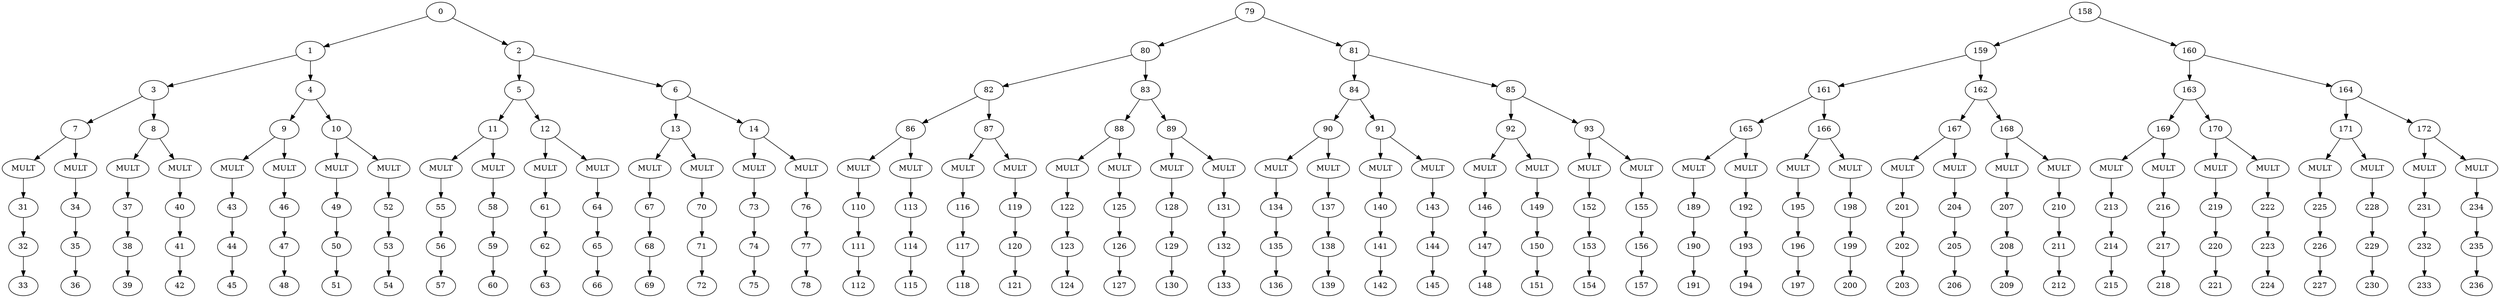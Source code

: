 strict digraph  {
0;
1;
2;
3;
4;
5;
6;
7;
8;
9;
10;
11;
12;
13;
14;
15[label=MULT];
16[label=MULT];
17[label=MULT];
18[label=MULT];
19[label=MULT];
20[label=MULT];
21[label=MULT];
22[label=MULT];
23[label=MULT];
24[label=MULT];
25[label=MULT];
26[label=MULT];
27[label=MULT];
28[label=MULT];
29[label=MULT];
30[label=MULT];
31;
32;
33;
34;
35;
36;
37;
38;
39;
40;
41;
42;
43;
44;
45;
46;
47;
48;
49;
50;
51;
52;
53;
54;
55;
56;
57;
58;
59;
60;
61;
62;
63;
64;
65;
66;
67;
68;
69;
70;
71;
72;
73;
74;
75;
76;
77;
78;
79;
80;
81;
82;
83;
84;
85;
86;
87;
88;
89;
90;
91;
92;
93;
94[label=MULT];
95[label=MULT];
96[label=MULT];
97[label=MULT];
98[label=MULT];
99[label=MULT];
100[label=MULT];
101[label=MULT];
102[label=MULT];
103[label=MULT];
104[label=MULT];
105[label=MULT];
106[label=MULT];
107[label=MULT];
108[label=MULT];
109[label=MULT];
110;
111;
112;
113;
114;
115;
116;
117;
118;
119;
120;
121;
122;
123;
124;
125;
126;
127;
128;
129;
130;
131;
132;
133;
134;
135;
136;
137;
138;
139;
140;
141;
142;
143;
144;
145;
146;
147;
148;
149;
150;
151;
152;
153;
154;
155;
156;
157;
158;
159;
160;
161;
162;
163;
164;
165;
166;
167;
168;
169;
170;
171;
172;
173[label=MULT];
174[label=MULT];
175[label=MULT];
176[label=MULT];
177[label=MULT];
178[label=MULT];
179[label=MULT];
180[label=MULT];
181[label=MULT];
182[label=MULT];
183[label=MULT];
184[label=MULT];
185[label=MULT];
186[label=MULT];
187[label=MULT];
188[label=MULT];
189;
190;
191;
192;
193;
194;
195;
196;
197;
198;
199;
200;
201;
202;
203;
204;
205;
206;
207;
208;
209;
210;
211;
212;
213;
214;
215;
216;
217;
218;
219;
220;
221;
222;
223;
224;
225;
226;
227;
228;
229;
230;
231;
232;
233;
234;
235;
236;
0 -> 1;
0 -> 2;
1 -> 3;
1 -> 4;
2 -> 5;
2 -> 6;
3 -> 7;
3 -> 8;
4 -> 9;
4 -> 10;
5 -> 11;
5 -> 12;
6 -> 13;
6 -> 14;
7 -> 15;
7 -> 16;
8 -> 17;
8 -> 18;
9 -> 19;
9 -> 20;
10 -> 21;
10 -> 22;
11 -> 23;
11 -> 24;
12 -> 25;
12 -> 26;
13 -> 27;
13 -> 28;
14 -> 29;
14 -> 30;
15 -> 31;
16 -> 34;
17 -> 37;
18 -> 40;
19 -> 43;
20 -> 46;
21 -> 49;
22 -> 52;
23 -> 55;
24 -> 58;
25 -> 61;
26 -> 64;
27 -> 67;
28 -> 70;
29 -> 73;
30 -> 76;
31 -> 32;
32 -> 33;
34 -> 35;
35 -> 36;
37 -> 38;
38 -> 39;
40 -> 41;
41 -> 42;
43 -> 44;
44 -> 45;
46 -> 47;
47 -> 48;
49 -> 50;
50 -> 51;
52 -> 53;
53 -> 54;
55 -> 56;
56 -> 57;
58 -> 59;
59 -> 60;
61 -> 62;
62 -> 63;
64 -> 65;
65 -> 66;
67 -> 68;
68 -> 69;
70 -> 71;
71 -> 72;
73 -> 74;
74 -> 75;
76 -> 77;
77 -> 78;
79 -> 80;
79 -> 81;
80 -> 82;
80 -> 83;
81 -> 84;
81 -> 85;
82 -> 86;
82 -> 87;
83 -> 88;
83 -> 89;
84 -> 90;
84 -> 91;
85 -> 92;
85 -> 93;
86 -> 94;
86 -> 95;
87 -> 96;
87 -> 97;
88 -> 98;
88 -> 99;
89 -> 100;
89 -> 101;
90 -> 102;
90 -> 103;
91 -> 104;
91 -> 105;
92 -> 106;
92 -> 107;
93 -> 108;
93 -> 109;
94 -> 110;
95 -> 113;
96 -> 116;
97 -> 119;
98 -> 122;
99 -> 125;
100 -> 128;
101 -> 131;
102 -> 134;
103 -> 137;
104 -> 140;
105 -> 143;
106 -> 146;
107 -> 149;
108 -> 152;
109 -> 155;
110 -> 111;
111 -> 112;
113 -> 114;
114 -> 115;
116 -> 117;
117 -> 118;
119 -> 120;
120 -> 121;
122 -> 123;
123 -> 124;
125 -> 126;
126 -> 127;
128 -> 129;
129 -> 130;
131 -> 132;
132 -> 133;
134 -> 135;
135 -> 136;
137 -> 138;
138 -> 139;
140 -> 141;
141 -> 142;
143 -> 144;
144 -> 145;
146 -> 147;
147 -> 148;
149 -> 150;
150 -> 151;
152 -> 153;
153 -> 154;
155 -> 156;
156 -> 157;
158 -> 159;
158 -> 160;
159 -> 161;
159 -> 162;
160 -> 163;
160 -> 164;
161 -> 165;
161 -> 166;
162 -> 167;
162 -> 168;
163 -> 169;
163 -> 170;
164 -> 171;
164 -> 172;
165 -> 173;
165 -> 174;
166 -> 175;
166 -> 176;
167 -> 177;
167 -> 178;
168 -> 179;
168 -> 180;
169 -> 181;
169 -> 182;
170 -> 183;
170 -> 184;
171 -> 185;
171 -> 186;
172 -> 187;
172 -> 188;
173 -> 189;
174 -> 192;
175 -> 195;
176 -> 198;
177 -> 201;
178 -> 204;
179 -> 207;
180 -> 210;
181 -> 213;
182 -> 216;
183 -> 219;
184 -> 222;
185 -> 225;
186 -> 228;
187 -> 231;
188 -> 234;
189 -> 190;
190 -> 191;
192 -> 193;
193 -> 194;
195 -> 196;
196 -> 197;
198 -> 199;
199 -> 200;
201 -> 202;
202 -> 203;
204 -> 205;
205 -> 206;
207 -> 208;
208 -> 209;
210 -> 211;
211 -> 212;
213 -> 214;
214 -> 215;
216 -> 217;
217 -> 218;
219 -> 220;
220 -> 221;
222 -> 223;
223 -> 224;
225 -> 226;
226 -> 227;
228 -> 229;
229 -> 230;
231 -> 232;
232 -> 233;
234 -> 235;
235 -> 236;
}
